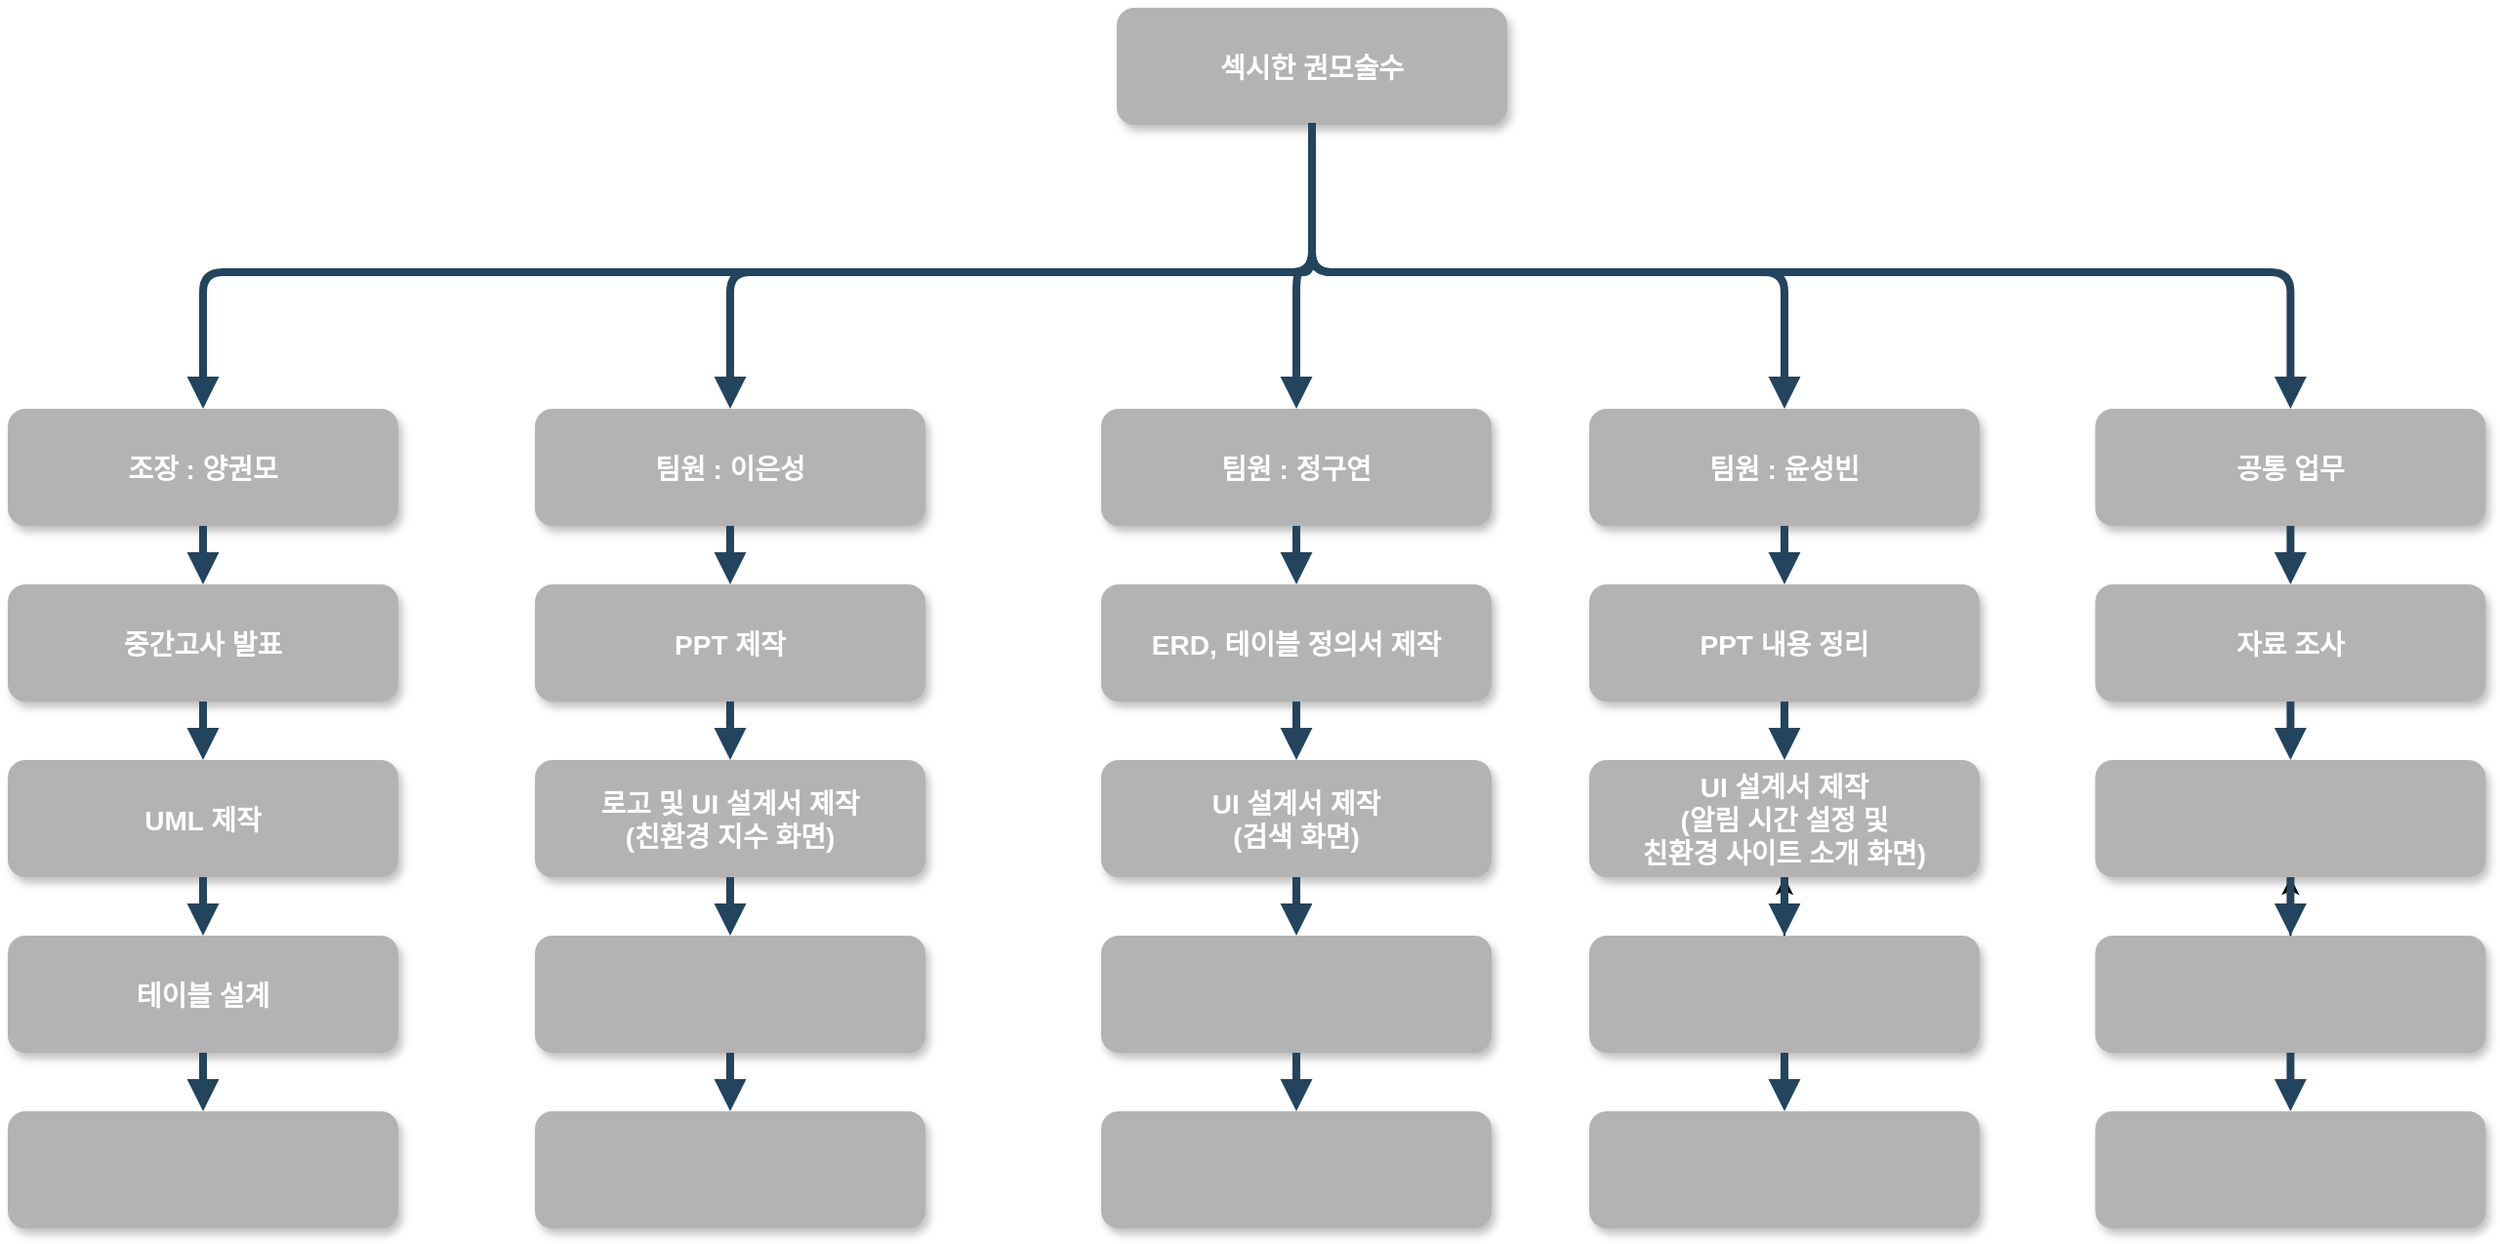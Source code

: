 <mxfile version="15.5.2" type="github">
  <diagram name="Page-1" id="97916047-d0de-89f5-080d-49f4d83e522f">
    <mxGraphModel dx="1753" dy="613" grid="1" gridSize="10" guides="1" tooltips="1" connect="1" arrows="1" fold="1" page="1" pageScale="1.5" pageWidth="1169" pageHeight="827" background="none" math="0" shadow="0">
      <root>
        <mxCell id="0" />
        <mxCell id="1" parent="0" />
        <mxCell id="2" value="섹시한 권모술수" style="rounded=1;fillColor=#B3B3B3;strokeColor=none;shadow=1;gradientColor=none;fontStyle=1;fontColor=#FFFFFF;fontSize=14;" parent="1" vertex="1">
          <mxGeometry x="850" y="420" width="200" height="60" as="geometry" />
        </mxCell>
        <mxCell id="8" value="조장 : 양권모" style="rounded=1;fillColor=#B3B3B3;strokeColor=none;shadow=1;gradientColor=none;fontStyle=1;fontColor=#FFFFFF;fontSize=14;" parent="1" vertex="1">
          <mxGeometry x="282" y="625.5" width="200" height="60" as="geometry" />
        </mxCell>
        <mxCell id="9" value="중간고사 발표" style="rounded=1;fillColor=#B3B3B3;strokeColor=none;shadow=1;gradientColor=none;fontStyle=1;fontColor=#FFFFFF;fontSize=14;" parent="1" vertex="1">
          <mxGeometry x="282" y="715.5" width="200" height="60" as="geometry" />
        </mxCell>
        <mxCell id="10" value="UML 제작" style="rounded=1;fillColor=#B3B3B3;strokeColor=none;shadow=1;gradientColor=none;fontStyle=1;fontColor=#FFFFFF;fontSize=14;" parent="1" vertex="1">
          <mxGeometry x="282" y="805.5" width="200" height="60" as="geometry" />
        </mxCell>
        <mxCell id="11" value="테이블 설계" style="rounded=1;fillColor=#B3B3B3;strokeColor=none;shadow=1;gradientColor=none;fontStyle=1;fontColor=#FFFFFF;fontSize=14;" parent="1" vertex="1">
          <mxGeometry x="282" y="895.5" width="200" height="60" as="geometry" />
        </mxCell>
        <mxCell id="12" value="" style="rounded=1;fillColor=#B3B3B3;strokeColor=none;shadow=1;gradientColor=none;fontStyle=1;fontColor=#FFFFFF;fontSize=14;" parent="1" vertex="1">
          <mxGeometry x="282" y="985.5" width="200" height="60" as="geometry" />
        </mxCell>
        <mxCell id="13" value="팀원 : 이은성" style="rounded=1;fillColor=#B3B3B3;strokeColor=none;shadow=1;gradientColor=none;fontStyle=1;fontColor=#FFFFFF;fontSize=14;" parent="1" vertex="1">
          <mxGeometry x="552" y="625.5" width="200" height="60" as="geometry" />
        </mxCell>
        <mxCell id="14" value="PPT 제작" style="rounded=1;fillColor=#B3B3B3;strokeColor=none;shadow=1;gradientColor=none;fontStyle=1;fontColor=#FFFFFF;fontSize=14;" parent="1" vertex="1">
          <mxGeometry x="552" y="715.5" width="200" height="60" as="geometry" />
        </mxCell>
        <mxCell id="15" value="로고 및 UI 설계서 제작&#xa;(친환경 지수 화면)" style="rounded=1;fillColor=#B3B3B3;strokeColor=none;shadow=1;gradientColor=none;fontStyle=1;fontColor=#FFFFFF;fontSize=14;" parent="1" vertex="1">
          <mxGeometry x="552" y="805.5" width="200" height="60" as="geometry" />
        </mxCell>
        <mxCell id="16" value="" style="rounded=1;fillColor=#B3B3B3;strokeColor=none;shadow=1;gradientColor=none;fontStyle=1;fontColor=#FFFFFF;fontSize=14;" parent="1" vertex="1">
          <mxGeometry x="552" y="895.5" width="200" height="60" as="geometry" />
        </mxCell>
        <mxCell id="18" value="팀원 : 정구연" style="rounded=1;fillColor=#B3B3B3;strokeColor=none;shadow=1;gradientColor=none;fontStyle=1;fontColor=#FFFFFF;fontSize=14;" parent="1" vertex="1">
          <mxGeometry x="842" y="625.5" width="200" height="60" as="geometry" />
        </mxCell>
        <mxCell id="19" value="ERD, 테이블 정의서 제작" style="rounded=1;fillColor=#B3B3B3;strokeColor=none;shadow=1;gradientColor=none;fontStyle=1;fontColor=#FFFFFF;fontSize=14;" parent="1" vertex="1">
          <mxGeometry x="842" y="715.5" width="200" height="60" as="geometry" />
        </mxCell>
        <mxCell id="20" value="UI 설계서 제작&#xa;(검색 화면)" style="rounded=1;fillColor=#B3B3B3;strokeColor=none;shadow=1;gradientColor=none;fontStyle=1;fontColor=#FFFFFF;fontSize=14;" parent="1" vertex="1">
          <mxGeometry x="842" y="805.5" width="200" height="60" as="geometry" />
        </mxCell>
        <mxCell id="21" value="" style="rounded=1;fillColor=#B3B3B3;strokeColor=none;shadow=1;gradientColor=none;fontStyle=1;fontColor=#FFFFFF;fontSize=14;" parent="1" vertex="1">
          <mxGeometry x="842" y="895.5" width="200" height="60" as="geometry" />
        </mxCell>
        <mxCell id="22" value="" style="rounded=1;fillColor=#B3B3B3;strokeColor=none;shadow=1;gradientColor=none;fontStyle=1;fontColor=#FFFFFF;fontSize=14;" parent="1" vertex="1">
          <mxGeometry x="842" y="985.5" width="200" height="60" as="geometry" />
        </mxCell>
        <mxCell id="23" value="팀원 : 윤성빈" style="rounded=1;fillColor=#B3B3B3;strokeColor=none;shadow=1;gradientColor=none;fontStyle=1;fontColor=#FFFFFF;fontSize=14;" parent="1" vertex="1">
          <mxGeometry x="1092" y="625.5" width="200" height="60" as="geometry" />
        </mxCell>
        <mxCell id="24" value="PPT 내용 정리" style="rounded=1;fillColor=#B3B3B3;strokeColor=none;shadow=1;gradientColor=none;fontStyle=1;fontColor=#FFFFFF;fontSize=14;" parent="1" vertex="1">
          <mxGeometry x="1092" y="715.5" width="200" height="60" as="geometry" />
        </mxCell>
        <mxCell id="25" value="UI 설계서 제작&#xa;(알림 시간 설정 및 &#xa;친환경 사이트 소개 화면)" style="rounded=1;fillColor=#B3B3B3;strokeColor=none;shadow=1;gradientColor=none;fontStyle=1;fontColor=#FFFFFF;fontSize=14;" parent="1" vertex="1">
          <mxGeometry x="1092" y="805.5" width="200" height="60" as="geometry" />
        </mxCell>
        <mxCell id="JcWM8oOSAUvYEdA_p9wD-55" value="" style="edgeStyle=orthogonalEdgeStyle;rounded=0;orthogonalLoop=1;jettySize=auto;html=1;fillColor=#B3B3B3;" edge="1" parent="1" source="26" target="25">
          <mxGeometry relative="1" as="geometry" />
        </mxCell>
        <mxCell id="26" value="" style="rounded=1;fillColor=#B3B3B3;strokeColor=none;shadow=1;gradientColor=none;fontStyle=1;fontColor=#FFFFFF;fontSize=14;" parent="1" vertex="1">
          <mxGeometry x="1092" y="895.5" width="200" height="60" as="geometry" />
        </mxCell>
        <mxCell id="27" value="" style="rounded=1;fillColor=#B3B3B3;strokeColor=none;shadow=1;gradientColor=none;fontStyle=1;fontColor=#FFFFFF;fontSize=14;" parent="1" vertex="1">
          <mxGeometry x="1092" y="985.5" width="200" height="60" as="geometry" />
        </mxCell>
        <mxCell id="34" value="" style="edgeStyle=elbowEdgeStyle;elbow=vertical;strokeWidth=4;endArrow=block;endFill=1;fontStyle=1;strokeColor=#23445D;exitX=0.5;exitY=0.984;exitDx=0;exitDy=0;exitPerimeter=0;" parent="1" source="2" target="8" edge="1">
          <mxGeometry x="22" y="165.5" width="100" height="100" as="geometry">
            <mxPoint x="772" y="405.5" as="sourcePoint" />
            <mxPoint x="122" y="165.5" as="targetPoint" />
            <Array as="points">
              <mxPoint x="552" y="555.5" />
            </Array>
          </mxGeometry>
        </mxCell>
        <mxCell id="37" value="" style="edgeStyle=elbowEdgeStyle;elbow=vertical;strokeWidth=4;endArrow=block;endFill=1;fontStyle=1;strokeColor=#23445D;exitX=0.5;exitY=1;exitDx=0;exitDy=0;" parent="1" source="2" target="23" edge="1">
          <mxGeometry x="22" y="165.5" width="100" height="100" as="geometry">
            <mxPoint x="772" y="405.5" as="sourcePoint" />
            <mxPoint x="122" y="165.5" as="targetPoint" />
            <Array as="points">
              <mxPoint x="972" y="555.5" />
            </Array>
          </mxGeometry>
        </mxCell>
        <mxCell id="38" value="" style="edgeStyle=elbowEdgeStyle;elbow=vertical;strokeWidth=4;endArrow=block;endFill=1;fontStyle=1;strokeColor=#23445D;fillColor=#B3B3B3;" parent="1" source="8" target="9" edge="1">
          <mxGeometry x="62" y="165.5" width="100" height="100" as="geometry">
            <mxPoint x="62" y="265.5" as="sourcePoint" />
            <mxPoint x="162" y="165.5" as="targetPoint" />
          </mxGeometry>
        </mxCell>
        <mxCell id="39" value="" style="edgeStyle=elbowEdgeStyle;elbow=vertical;strokeWidth=4;endArrow=block;endFill=1;fontStyle=1;strokeColor=#23445D;fillColor=#B3B3B3;" parent="1" source="9" target="10" edge="1">
          <mxGeometry x="62" y="185.5" width="100" height="100" as="geometry">
            <mxPoint x="62" y="285.5" as="sourcePoint" />
            <mxPoint x="162" y="185.5" as="targetPoint" />
          </mxGeometry>
        </mxCell>
        <mxCell id="40" value="" style="edgeStyle=elbowEdgeStyle;elbow=vertical;strokeWidth=4;endArrow=block;endFill=1;fontStyle=1;strokeColor=#23445D;fillColor=#B3B3B3;" parent="1" source="10" target="11" edge="1">
          <mxGeometry x="62" y="195.5" width="100" height="100" as="geometry">
            <mxPoint x="62" y="295.5" as="sourcePoint" />
            <mxPoint x="162" y="195.5" as="targetPoint" />
          </mxGeometry>
        </mxCell>
        <mxCell id="41" value="" style="edgeStyle=elbowEdgeStyle;elbow=vertical;strokeWidth=4;endArrow=block;endFill=1;fontStyle=1;strokeColor=#23445D;fillColor=#B3B3B3;" parent="1" source="11" target="12" edge="1">
          <mxGeometry x="62" y="205.5" width="100" height="100" as="geometry">
            <mxPoint x="62" y="305.5" as="sourcePoint" />
            <mxPoint x="162" y="205.5" as="targetPoint" />
          </mxGeometry>
        </mxCell>
        <mxCell id="42" value="" style="edgeStyle=elbowEdgeStyle;elbow=vertical;strokeWidth=4;endArrow=block;endFill=1;fontStyle=1;strokeColor=#23445D;fillColor=#B3B3B3;" parent="1" source="13" target="14" edge="1">
          <mxGeometry x="62" y="175.5" width="100" height="100" as="geometry">
            <mxPoint x="62" y="275.5" as="sourcePoint" />
            <mxPoint x="162" y="175.5" as="targetPoint" />
          </mxGeometry>
        </mxCell>
        <mxCell id="43" value="" style="edgeStyle=elbowEdgeStyle;elbow=vertical;strokeWidth=4;endArrow=block;endFill=1;fontStyle=1;strokeColor=#23445D;fillColor=#B3B3B3;" parent="1" source="14" target="15" edge="1">
          <mxGeometry x="62" y="185.5" width="100" height="100" as="geometry">
            <mxPoint x="62" y="285.5" as="sourcePoint" />
            <mxPoint x="162" y="185.5" as="targetPoint" />
          </mxGeometry>
        </mxCell>
        <mxCell id="44" value="" style="edgeStyle=elbowEdgeStyle;elbow=vertical;strokeWidth=4;endArrow=block;endFill=1;fontStyle=1;strokeColor=#23445D;fillColor=#B3B3B3;" parent="1" source="15" target="16" edge="1">
          <mxGeometry x="62" y="195.5" width="100" height="100" as="geometry">
            <mxPoint x="62" y="295.5" as="sourcePoint" />
            <mxPoint x="162" y="195.5" as="targetPoint" />
          </mxGeometry>
        </mxCell>
        <mxCell id="46" value="" style="edgeStyle=elbowEdgeStyle;elbow=vertical;strokeWidth=4;endArrow=block;endFill=1;fontStyle=1;strokeColor=#23445D;fillColor=#B3B3B3;" parent="1" source="18" target="19" edge="1">
          <mxGeometry x="72" y="175.5" width="100" height="100" as="geometry">
            <mxPoint x="72" y="275.5" as="sourcePoint" />
            <mxPoint x="172" y="175.5" as="targetPoint" />
          </mxGeometry>
        </mxCell>
        <mxCell id="47" value="" style="edgeStyle=elbowEdgeStyle;elbow=vertical;strokeWidth=4;endArrow=block;endFill=1;fontStyle=1;strokeColor=#23445D;fillColor=#B3B3B3;" parent="1" source="19" target="20" edge="1">
          <mxGeometry x="72" y="185.5" width="100" height="100" as="geometry">
            <mxPoint x="72" y="285.5" as="sourcePoint" />
            <mxPoint x="172" y="185.5" as="targetPoint" />
          </mxGeometry>
        </mxCell>
        <mxCell id="48" value="" style="edgeStyle=elbowEdgeStyle;elbow=vertical;strokeWidth=4;endArrow=block;endFill=1;fontStyle=1;strokeColor=#23445D;fillColor=#B3B3B3;" parent="1" source="20" target="21" edge="1">
          <mxGeometry x="72" y="195.5" width="100" height="100" as="geometry">
            <mxPoint x="72" y="295.5" as="sourcePoint" />
            <mxPoint x="172" y="195.5" as="targetPoint" />
          </mxGeometry>
        </mxCell>
        <mxCell id="49" value="" style="edgeStyle=elbowEdgeStyle;elbow=vertical;strokeWidth=4;endArrow=block;endFill=1;fontStyle=1;strokeColor=#23445D;fillColor=#B3B3B3;" parent="1" source="21" target="22" edge="1">
          <mxGeometry x="72" y="205.5" width="100" height="100" as="geometry">
            <mxPoint x="72" y="305.5" as="sourcePoint" />
            <mxPoint x="172" y="205.5" as="targetPoint" />
          </mxGeometry>
        </mxCell>
        <mxCell id="50" value="" style="edgeStyle=elbowEdgeStyle;elbow=vertical;strokeWidth=4;endArrow=block;endFill=1;fontStyle=1;strokeColor=#23445D;fillColor=#B3B3B3;" parent="1" source="23" target="24" edge="1">
          <mxGeometry x="72" y="175.5" width="100" height="100" as="geometry">
            <mxPoint x="72" y="275.5" as="sourcePoint" />
            <mxPoint x="172" y="175.5" as="targetPoint" />
          </mxGeometry>
        </mxCell>
        <mxCell id="51" value="" style="edgeStyle=elbowEdgeStyle;elbow=vertical;strokeWidth=4;endArrow=block;endFill=1;fontStyle=1;strokeColor=#23445D;fillColor=#B3B3B3;" parent="1" source="24" target="25" edge="1">
          <mxGeometry x="72" y="185.5" width="100" height="100" as="geometry">
            <mxPoint x="72" y="285.5" as="sourcePoint" />
            <mxPoint x="172" y="185.5" as="targetPoint" />
          </mxGeometry>
        </mxCell>
        <mxCell id="52" value="" style="edgeStyle=elbowEdgeStyle;elbow=vertical;strokeWidth=4;endArrow=block;endFill=1;fontStyle=1;strokeColor=#23445D;fillColor=#B3B3B3;" parent="1" source="25" target="26" edge="1">
          <mxGeometry x="72" y="195.5" width="100" height="100" as="geometry">
            <mxPoint x="72" y="295.5" as="sourcePoint" />
            <mxPoint x="172" y="195.5" as="targetPoint" />
          </mxGeometry>
        </mxCell>
        <mxCell id="53" value="" style="edgeStyle=elbowEdgeStyle;elbow=vertical;strokeWidth=4;endArrow=block;endFill=1;fontStyle=1;strokeColor=#23445D;fillColor=#B3B3B3;" parent="1" source="26" target="27" edge="1">
          <mxGeometry x="72" y="205.5" width="100" height="100" as="geometry">
            <mxPoint x="72" y="305.5" as="sourcePoint" />
            <mxPoint x="172" y="205.5" as="targetPoint" />
          </mxGeometry>
        </mxCell>
        <mxCell id="54" value="" style="edgeStyle=elbowEdgeStyle;elbow=vertical;strokeWidth=4;endArrow=block;endFill=1;fontStyle=1;strokeColor=#23445D;exitX=0.5;exitY=1;exitDx=0;exitDy=0;" parent="1" source="2" target="13" edge="1">
          <mxGeometry x="22" y="165.5" width="100" height="100" as="geometry">
            <mxPoint x="770" y="490" as="sourcePoint" />
            <mxPoint x="122" y="165.5" as="targetPoint" />
            <Array as="points">
              <mxPoint x="652" y="555.5" />
            </Array>
          </mxGeometry>
        </mxCell>
        <mxCell id="55" value="" style="edgeStyle=elbowEdgeStyle;elbow=vertical;strokeWidth=4;endArrow=block;endFill=1;fontStyle=1;strokeColor=#23445D;exitX=0.5;exitY=1;exitDx=0;exitDy=0;" parent="1" source="2" target="18" edge="1">
          <mxGeometry x="22" y="165.5" width="100" height="100" as="geometry">
            <mxPoint x="772" y="405.5" as="sourcePoint" />
            <mxPoint x="122" y="165.5" as="targetPoint" />
            <Array as="points">
              <mxPoint x="942" y="555.5" />
            </Array>
          </mxGeometry>
        </mxCell>
        <mxCell id="JcWM8oOSAUvYEdA_p9wD-56" value="" style="rounded=1;fillColor=#B3B3B3;strokeColor=none;shadow=1;gradientColor=none;fontStyle=1;fontColor=#FFFFFF;fontSize=14;" vertex="1" parent="1">
          <mxGeometry x="552" y="985.5" width="200" height="60" as="geometry" />
        </mxCell>
        <mxCell id="JcWM8oOSAUvYEdA_p9wD-57" value="" style="edgeStyle=elbowEdgeStyle;elbow=vertical;strokeWidth=4;endArrow=block;endFill=1;fontStyle=1;strokeColor=#23445D;fillColor=#B3B3B3;" edge="1" parent="1" target="JcWM8oOSAUvYEdA_p9wD-56">
          <mxGeometry x="332" y="205.5" width="100" height="100" as="geometry">
            <mxPoint x="652" y="955.5" as="sourcePoint" />
            <mxPoint x="432" y="205.5" as="targetPoint" />
          </mxGeometry>
        </mxCell>
        <mxCell id="JcWM8oOSAUvYEdA_p9wD-58" value="공통 업무" style="rounded=1;fillColor=#B3B3B3;strokeColor=none;shadow=1;gradientColor=none;fontStyle=1;fontColor=#FFFFFF;fontSize=14;" vertex="1" parent="1">
          <mxGeometry x="1351.2" y="625.5" width="200" height="60" as="geometry" />
        </mxCell>
        <mxCell id="JcWM8oOSAUvYEdA_p9wD-59" value="자료 조사" style="rounded=1;fillColor=#B3B3B3;strokeColor=none;shadow=1;gradientColor=none;fontStyle=1;fontColor=#FFFFFF;fontSize=14;" vertex="1" parent="1">
          <mxGeometry x="1351.2" y="715.5" width="200" height="60" as="geometry" />
        </mxCell>
        <mxCell id="JcWM8oOSAUvYEdA_p9wD-60" value="" style="rounded=1;fillColor=#B3B3B3;strokeColor=none;shadow=1;gradientColor=none;fontStyle=1;fontColor=#FFFFFF;fontSize=14;" vertex="1" parent="1">
          <mxGeometry x="1351.2" y="805.5" width="200" height="60" as="geometry" />
        </mxCell>
        <mxCell id="JcWM8oOSAUvYEdA_p9wD-61" value="" style="edgeStyle=orthogonalEdgeStyle;rounded=0;orthogonalLoop=1;jettySize=auto;html=1;fillColor=#B3B3B3;" edge="1" parent="1" source="JcWM8oOSAUvYEdA_p9wD-62" target="JcWM8oOSAUvYEdA_p9wD-60">
          <mxGeometry relative="1" as="geometry" />
        </mxCell>
        <mxCell id="JcWM8oOSAUvYEdA_p9wD-62" value="" style="rounded=1;fillColor=#B3B3B3;strokeColor=none;shadow=1;gradientColor=none;fontStyle=1;fontColor=#FFFFFF;fontSize=14;" vertex="1" parent="1">
          <mxGeometry x="1351.2" y="895.5" width="200" height="60" as="geometry" />
        </mxCell>
        <mxCell id="JcWM8oOSAUvYEdA_p9wD-63" value="" style="rounded=1;fillColor=#B3B3B3;strokeColor=none;shadow=1;gradientColor=none;fontStyle=1;fontColor=#FFFFFF;fontSize=14;" vertex="1" parent="1">
          <mxGeometry x="1351.2" y="985.5" width="200" height="60" as="geometry" />
        </mxCell>
        <mxCell id="JcWM8oOSAUvYEdA_p9wD-64" value="" style="edgeStyle=elbowEdgeStyle;elbow=vertical;strokeWidth=4;endArrow=block;endFill=1;fontStyle=1;strokeColor=#23445D;exitX=0.5;exitY=1;exitDx=0;exitDy=0;" edge="1" parent="1" target="JcWM8oOSAUvYEdA_p9wD-58" source="2">
          <mxGeometry x="281.2" y="165.5" width="100" height="100" as="geometry">
            <mxPoint x="940" y="480" as="sourcePoint" />
            <mxPoint x="381.2" y="165.5" as="targetPoint" />
            <Array as="points">
              <mxPoint x="1231.2" y="555.5" />
            </Array>
          </mxGeometry>
        </mxCell>
        <mxCell id="JcWM8oOSAUvYEdA_p9wD-65" value="" style="edgeStyle=elbowEdgeStyle;elbow=vertical;strokeWidth=4;endArrow=block;endFill=1;fontStyle=1;strokeColor=#23445D;fillColor=#B3B3B3;" edge="1" parent="1" source="JcWM8oOSAUvYEdA_p9wD-58" target="JcWM8oOSAUvYEdA_p9wD-59">
          <mxGeometry x="331.2" y="175.5" width="100" height="100" as="geometry">
            <mxPoint x="331.2" y="275.5" as="sourcePoint" />
            <mxPoint x="431.2" y="175.5" as="targetPoint" />
          </mxGeometry>
        </mxCell>
        <mxCell id="JcWM8oOSAUvYEdA_p9wD-66" value="" style="edgeStyle=elbowEdgeStyle;elbow=vertical;strokeWidth=4;endArrow=block;endFill=1;fontStyle=1;strokeColor=#23445D;fillColor=#B3B3B3;" edge="1" parent="1" source="JcWM8oOSAUvYEdA_p9wD-59" target="JcWM8oOSAUvYEdA_p9wD-60">
          <mxGeometry x="331.2" y="185.5" width="100" height="100" as="geometry">
            <mxPoint x="331.2" y="285.5" as="sourcePoint" />
            <mxPoint x="431.2" y="185.5" as="targetPoint" />
          </mxGeometry>
        </mxCell>
        <mxCell id="JcWM8oOSAUvYEdA_p9wD-67" value="" style="edgeStyle=elbowEdgeStyle;elbow=vertical;strokeWidth=4;endArrow=block;endFill=1;fontStyle=1;strokeColor=#23445D;fillColor=#B3B3B3;" edge="1" parent="1" source="JcWM8oOSAUvYEdA_p9wD-60" target="JcWM8oOSAUvYEdA_p9wD-62">
          <mxGeometry x="331.2" y="195.5" width="100" height="100" as="geometry">
            <mxPoint x="331.2" y="295.5" as="sourcePoint" />
            <mxPoint x="431.2" y="195.5" as="targetPoint" />
          </mxGeometry>
        </mxCell>
        <mxCell id="JcWM8oOSAUvYEdA_p9wD-68" value="" style="edgeStyle=elbowEdgeStyle;elbow=vertical;strokeWidth=4;endArrow=block;endFill=1;fontStyle=1;strokeColor=#23445D;fillColor=#B3B3B3;" edge="1" parent="1" source="JcWM8oOSAUvYEdA_p9wD-62" target="JcWM8oOSAUvYEdA_p9wD-63">
          <mxGeometry x="331.2" y="205.5" width="100" height="100" as="geometry">
            <mxPoint x="331.2" y="305.5" as="sourcePoint" />
            <mxPoint x="431.2" y="205.5" as="targetPoint" />
          </mxGeometry>
        </mxCell>
      </root>
    </mxGraphModel>
  </diagram>
</mxfile>

